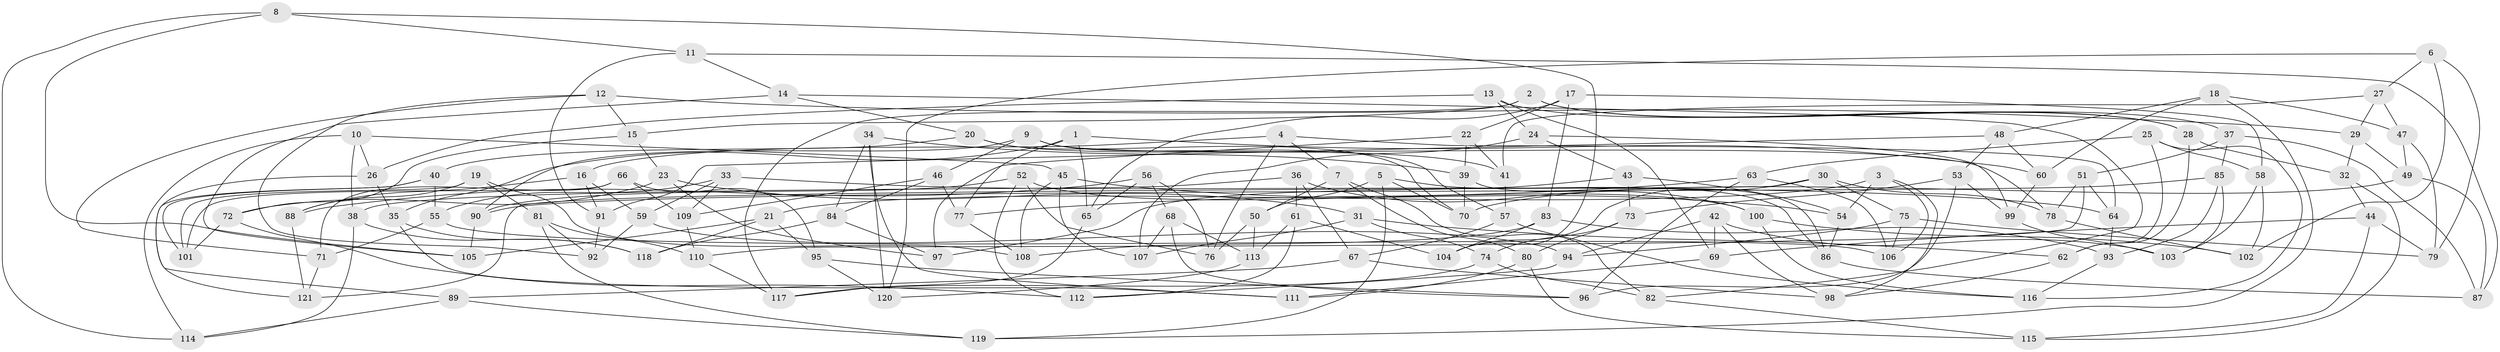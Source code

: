 // Generated by graph-tools (version 1.1) at 2025/50/03/09/25 03:50:53]
// undirected, 121 vertices, 242 edges
graph export_dot {
graph [start="1"]
  node [color=gray90,style=filled];
  1;
  2;
  3;
  4;
  5;
  6;
  7;
  8;
  9;
  10;
  11;
  12;
  13;
  14;
  15;
  16;
  17;
  18;
  19;
  20;
  21;
  22;
  23;
  24;
  25;
  26;
  27;
  28;
  29;
  30;
  31;
  32;
  33;
  34;
  35;
  36;
  37;
  38;
  39;
  40;
  41;
  42;
  43;
  44;
  45;
  46;
  47;
  48;
  49;
  50;
  51;
  52;
  53;
  54;
  55;
  56;
  57;
  58;
  59;
  60;
  61;
  62;
  63;
  64;
  65;
  66;
  67;
  68;
  69;
  70;
  71;
  72;
  73;
  74;
  75;
  76;
  77;
  78;
  79;
  80;
  81;
  82;
  83;
  84;
  85;
  86;
  87;
  88;
  89;
  90;
  91;
  92;
  93;
  94;
  95;
  96;
  97;
  98;
  99;
  100;
  101;
  102;
  103;
  104;
  105;
  106;
  107;
  108;
  109;
  110;
  111;
  112;
  113;
  114;
  115;
  116;
  117;
  118;
  119;
  120;
  121;
  1 -- 60;
  1 -- 65;
  1 -- 35;
  1 -- 77;
  2 -- 28;
  2 -- 37;
  2 -- 15;
  2 -- 117;
  3 -- 106;
  3 -- 98;
  3 -- 21;
  3 -- 54;
  4 -- 64;
  4 -- 7;
  4 -- 16;
  4 -- 76;
  5 -- 70;
  5 -- 86;
  5 -- 119;
  5 -- 50;
  6 -- 120;
  6 -- 102;
  6 -- 27;
  6 -- 79;
  7 -- 82;
  7 -- 50;
  7 -- 80;
  8 -- 104;
  8 -- 105;
  8 -- 11;
  8 -- 114;
  9 -- 46;
  9 -- 90;
  9 -- 78;
  9 -- 57;
  10 -- 38;
  10 -- 114;
  10 -- 26;
  10 -- 45;
  11 -- 14;
  11 -- 87;
  11 -- 91;
  12 -- 29;
  12 -- 92;
  12 -- 71;
  12 -- 15;
  13 -- 24;
  13 -- 69;
  13 -- 28;
  13 -- 26;
  14 -- 20;
  14 -- 82;
  14 -- 105;
  15 -- 72;
  15 -- 23;
  16 -- 59;
  16 -- 88;
  16 -- 91;
  17 -- 58;
  17 -- 65;
  17 -- 83;
  17 -- 22;
  18 -- 119;
  18 -- 60;
  18 -- 47;
  18 -- 48;
  19 -- 108;
  19 -- 81;
  19 -- 88;
  19 -- 101;
  20 -- 41;
  20 -- 40;
  20 -- 70;
  21 -- 95;
  21 -- 105;
  21 -- 118;
  22 -- 97;
  22 -- 41;
  22 -- 39;
  23 -- 97;
  23 -- 31;
  23 -- 72;
  24 -- 99;
  24 -- 107;
  24 -- 43;
  25 -- 58;
  25 -- 116;
  25 -- 63;
  25 -- 62;
  26 -- 35;
  26 -- 89;
  27 -- 47;
  27 -- 29;
  27 -- 41;
  28 -- 62;
  28 -- 32;
  29 -- 49;
  29 -- 32;
  30 -- 121;
  30 -- 78;
  30 -- 75;
  30 -- 104;
  31 -- 62;
  31 -- 74;
  31 -- 107;
  32 -- 44;
  32 -- 115;
  33 -- 59;
  33 -- 64;
  33 -- 55;
  33 -- 109;
  34 -- 84;
  34 -- 120;
  34 -- 39;
  34 -- 111;
  35 -- 118;
  35 -- 111;
  36 -- 100;
  36 -- 61;
  36 -- 67;
  36 -- 38;
  37 -- 87;
  37 -- 85;
  37 -- 51;
  38 -- 114;
  38 -- 118;
  39 -- 70;
  39 -- 86;
  40 -- 55;
  40 -- 101;
  40 -- 121;
  41 -- 57;
  42 -- 103;
  42 -- 98;
  42 -- 69;
  42 -- 94;
  43 -- 97;
  43 -- 54;
  43 -- 73;
  44 -- 115;
  44 -- 79;
  44 -- 69;
  45 -- 54;
  45 -- 108;
  45 -- 107;
  46 -- 77;
  46 -- 84;
  46 -- 109;
  47 -- 79;
  47 -- 49;
  48 -- 60;
  48 -- 53;
  48 -- 91;
  49 -- 70;
  49 -- 87;
  50 -- 113;
  50 -- 76;
  51 -- 78;
  51 -- 64;
  51 -- 110;
  52 -- 76;
  52 -- 112;
  52 -- 100;
  52 -- 90;
  53 -- 73;
  53 -- 96;
  53 -- 99;
  54 -- 86;
  55 -- 106;
  55 -- 71;
  56 -- 68;
  56 -- 88;
  56 -- 76;
  56 -- 65;
  57 -- 67;
  57 -- 116;
  58 -- 102;
  58 -- 103;
  59 -- 94;
  59 -- 92;
  60 -- 99;
  61 -- 112;
  61 -- 113;
  61 -- 104;
  62 -- 98;
  63 -- 96;
  63 -- 106;
  63 -- 77;
  64 -- 93;
  65 -- 117;
  66 -- 71;
  66 -- 101;
  66 -- 95;
  66 -- 109;
  67 -- 98;
  67 -- 89;
  68 -- 96;
  68 -- 113;
  68 -- 107;
  69 -- 111;
  71 -- 121;
  72 -- 101;
  72 -- 112;
  73 -- 80;
  73 -- 74;
  74 -- 117;
  74 -- 82;
  75 -- 94;
  75 -- 106;
  75 -- 79;
  77 -- 108;
  78 -- 102;
  80 -- 115;
  80 -- 111;
  81 -- 119;
  81 -- 110;
  81 -- 92;
  82 -- 115;
  83 -- 108;
  83 -- 104;
  83 -- 93;
  84 -- 97;
  84 -- 118;
  85 -- 103;
  85 -- 93;
  85 -- 90;
  86 -- 87;
  88 -- 121;
  89 -- 119;
  89 -- 114;
  90 -- 105;
  91 -- 92;
  93 -- 116;
  94 -- 112;
  95 -- 120;
  95 -- 96;
  99 -- 103;
  100 -- 102;
  100 -- 116;
  109 -- 110;
  110 -- 117;
  113 -- 120;
}
